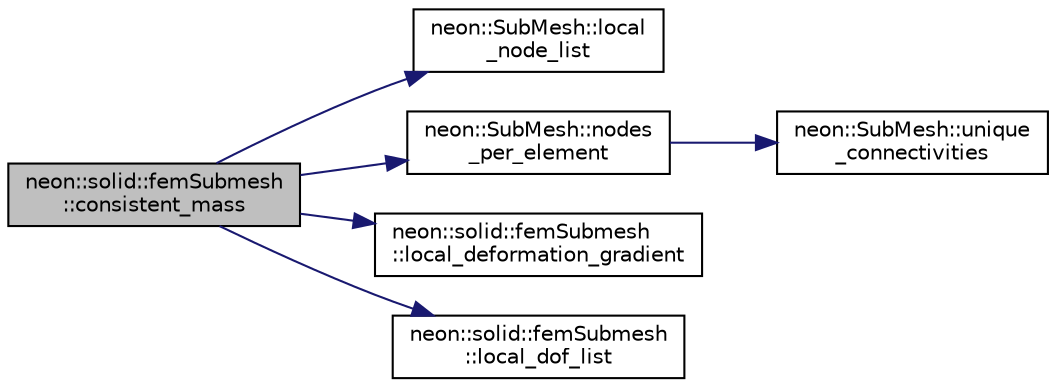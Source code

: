 digraph "neon::solid::femSubmesh::consistent_mass"
{
 // INTERACTIVE_SVG=YES
  edge [fontname="Helvetica",fontsize="10",labelfontname="Helvetica",labelfontsize="10"];
  node [fontname="Helvetica",fontsize="10",shape=record];
  rankdir="LR";
  Node11 [label="neon::solid::femSubmesh\l::consistent_mass",height=0.2,width=0.4,color="black", fillcolor="grey75", style="filled", fontcolor="black"];
  Node11 -> Node12 [color="midnightblue",fontsize="10",style="solid",fontname="Helvetica"];
  Node12 [label="neon::SubMesh::local\l_node_list",height=0.2,width=0.4,color="black", fillcolor="white", style="filled",URL="$classneon_1_1SubMesh.html#ad34b72970748ce92afe9bfc6b728fbce"];
  Node11 -> Node13 [color="midnightblue",fontsize="10",style="solid",fontname="Helvetica"];
  Node13 [label="neon::SubMesh::nodes\l_per_element",height=0.2,width=0.4,color="black", fillcolor="white", style="filled",URL="$classneon_1_1SubMesh.html#a95a1ae84508d0006244c248aa50c76b3"];
  Node13 -> Node14 [color="midnightblue",fontsize="10",style="solid",fontname="Helvetica"];
  Node14 [label="neon::SubMesh::unique\l_connectivities",height=0.2,width=0.4,color="black", fillcolor="white", style="filled",URL="$classneon_1_1SubMesh.html#a2047359fe78bed483cc5462a9c0e7b42"];
  Node11 -> Node15 [color="midnightblue",fontsize="10",style="solid",fontname="Helvetica"];
  Node15 [label="neon::solid::femSubmesh\l::local_deformation_gradient",height=0.2,width=0.4,color="black", fillcolor="white", style="filled",URL="$classneon_1_1solid_1_1femSubmesh.html#afa388c49be3b7e286237b363bb30551d"];
  Node11 -> Node16 [color="midnightblue",fontsize="10",style="solid",fontname="Helvetica"];
  Node16 [label="neon::solid::femSubmesh\l::local_dof_list",height=0.2,width=0.4,color="black", fillcolor="white", style="filled",URL="$classneon_1_1solid_1_1femSubmesh.html#a2828f622e7e0f2b5c5ab90654fd64de7"];
}

